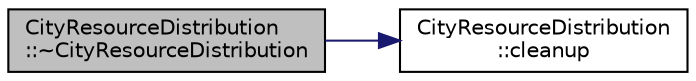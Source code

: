 digraph "CityResourceDistribution::~CityResourceDistribution"
{
 // LATEX_PDF_SIZE
  edge [fontname="Helvetica",fontsize="10",labelfontname="Helvetica",labelfontsize="10"];
  node [fontname="Helvetica",fontsize="10",shape=record];
  rankdir="LR";
  Node1 [label="CityResourceDistribution\l::~CityResourceDistribution",height=0.2,width=0.4,color="black", fillcolor="grey75", style="filled", fontcolor="black",tooltip=" "];
  Node1 -> Node2 [color="midnightblue",fontsize="10",style="solid",fontname="Helvetica"];
  Node2 [label="CityResourceDistribution\l::cleanup",height=0.2,width=0.4,color="black", fillcolor="white", style="filled",URL="$classCityResourceDistribution.html#ac0d074b901e5d217bb6aaab21939d95e",tooltip=" "];
}
